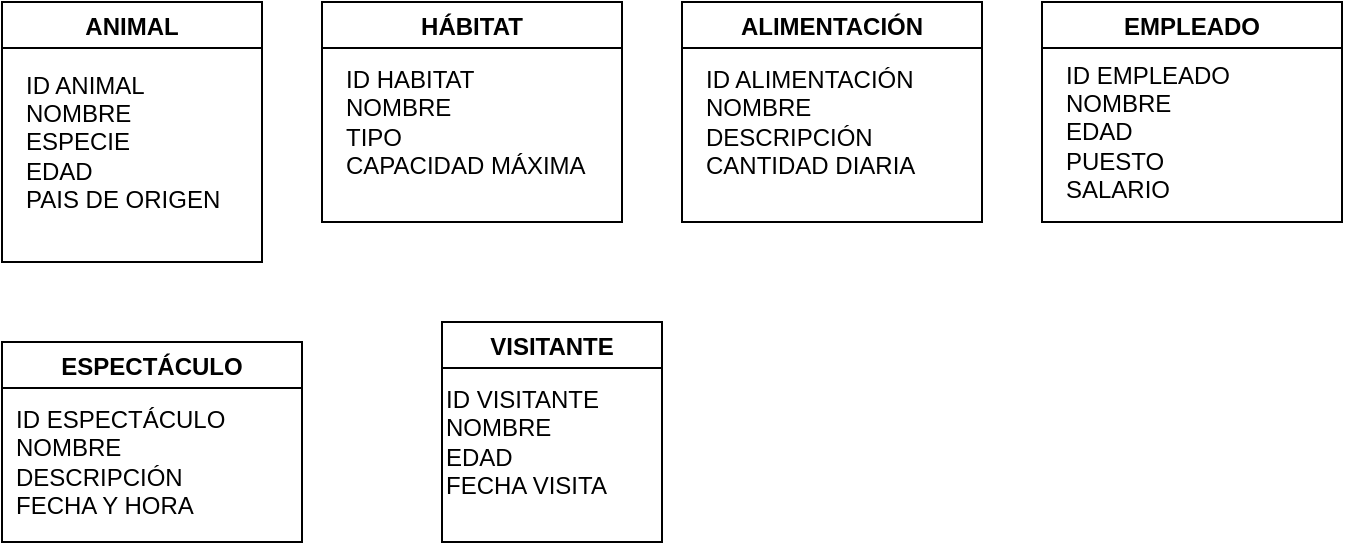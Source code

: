 <mxfile version="21.2.8" type="device">
  <diagram id="C5RBs43oDa-KdzZeNtuy" name="Page-1">
    <mxGraphModel dx="1548" dy="894" grid="1" gridSize="10" guides="1" tooltips="1" connect="1" arrows="1" fold="1" page="1" pageScale="1" pageWidth="827" pageHeight="1169" math="0" shadow="0">
      <root>
        <mxCell id="WIyWlLk6GJQsqaUBKTNV-0" />
        <mxCell id="WIyWlLk6GJQsqaUBKTNV-1" parent="WIyWlLk6GJQsqaUBKTNV-0" />
        <mxCell id="YxoIRfYuSTvwmyHmI72a-3" value="ANIMAL" style="swimlane;" parent="WIyWlLk6GJQsqaUBKTNV-1" vertex="1">
          <mxGeometry x="60" y="50" width="130" height="130" as="geometry">
            <mxRectangle x="60" y="50" width="70" height="23" as="alternateBounds" />
          </mxGeometry>
        </mxCell>
        <mxCell id="YxoIRfYuSTvwmyHmI72a-7" value="ID ANIMAL&lt;br&gt;NOMBRE&lt;br&gt;ESPECIE&lt;br&gt;EDAD&lt;br&gt;PAIS DE ORIGEN" style="text;html=1;align=left;verticalAlign=middle;resizable=0;points=[];autosize=1;strokeColor=none;fillColor=none;" parent="YxoIRfYuSTvwmyHmI72a-3" vertex="1">
          <mxGeometry x="10" y="30" width="110" height="80" as="geometry" />
        </mxCell>
        <mxCell id="YxoIRfYuSTvwmyHmI72a-8" value="HÁBITAT" style="swimlane;" parent="WIyWlLk6GJQsqaUBKTNV-1" vertex="1">
          <mxGeometry x="220" y="50" width="150" height="110" as="geometry">
            <mxRectangle x="200" y="50" width="80" height="23" as="alternateBounds" />
          </mxGeometry>
        </mxCell>
        <mxCell id="YxoIRfYuSTvwmyHmI72a-9" value="ID HABITAT&lt;br&gt;NOMBRE&lt;br&gt;TIPO&lt;br&gt;CAPACIDAD MÁXIMA" style="text;html=1;strokeColor=none;fillColor=none;align=left;verticalAlign=middle;whiteSpace=wrap;rounded=0;" parent="YxoIRfYuSTvwmyHmI72a-8" vertex="1">
          <mxGeometry x="10" y="20" width="130" height="80" as="geometry" />
        </mxCell>
        <mxCell id="YxoIRfYuSTvwmyHmI72a-10" value="ALIMENTACIÓN" style="swimlane;" parent="WIyWlLk6GJQsqaUBKTNV-1" vertex="1">
          <mxGeometry x="400" y="50" width="150" height="110" as="geometry">
            <mxRectangle x="400" y="50" width="120" height="23" as="alternateBounds" />
          </mxGeometry>
        </mxCell>
        <mxCell id="YxoIRfYuSTvwmyHmI72a-11" value="ID ALIMENTACIÓN&amp;nbsp;&lt;br&gt;NOMBRE&lt;br&gt;DESCRIPCIÓN&lt;br&gt;CANTIDAD DIARIA" style="text;html=1;align=left;verticalAlign=middle;resizable=0;points=[];autosize=1;strokeColor=none;fillColor=none;" parent="YxoIRfYuSTvwmyHmI72a-10" vertex="1">
          <mxGeometry x="10" y="30" width="120" height="60" as="geometry" />
        </mxCell>
        <mxCell id="YxoIRfYuSTvwmyHmI72a-12" value="EMPLEADO" style="swimlane;" parent="WIyWlLk6GJQsqaUBKTNV-1" vertex="1">
          <mxGeometry x="580" y="50" width="150" height="110" as="geometry">
            <mxRectangle x="640" y="50" width="100" height="23" as="alternateBounds" />
          </mxGeometry>
        </mxCell>
        <mxCell id="YxoIRfYuSTvwmyHmI72a-13" value="ID EMPLEADO&lt;br&gt;NOMBRE&lt;br&gt;EDAD&lt;br&gt;PUESTO&lt;br&gt;SALARIO" style="text;html=1;align=left;verticalAlign=middle;resizable=0;points=[];autosize=1;strokeColor=none;fillColor=none;" parent="YxoIRfYuSTvwmyHmI72a-12" vertex="1">
          <mxGeometry x="10" y="25" width="100" height="80" as="geometry" />
        </mxCell>
        <mxCell id="YxoIRfYuSTvwmyHmI72a-14" value="ESPECTÁCULO" style="swimlane;" parent="WIyWlLk6GJQsqaUBKTNV-1" vertex="1">
          <mxGeometry x="60" y="220" width="150" height="100" as="geometry">
            <mxRectangle x="170" y="250" width="120" height="23" as="alternateBounds" />
          </mxGeometry>
        </mxCell>
        <mxCell id="YxoIRfYuSTvwmyHmI72a-16" value="ID ESPECTÁCULO&lt;br&gt;NOMBRE&lt;br&gt;DESCRIPCIÓN&lt;br&gt;FECHA Y HORA" style="text;html=1;align=left;verticalAlign=middle;resizable=0;points=[];autosize=1;strokeColor=none;fillColor=none;" parent="YxoIRfYuSTvwmyHmI72a-14" vertex="1">
          <mxGeometry x="5" y="25" width="130" height="70" as="geometry" />
        </mxCell>
        <mxCell id="YxoIRfYuSTvwmyHmI72a-17" value="VISITANTE" style="swimlane;" parent="WIyWlLk6GJQsqaUBKTNV-1" vertex="1">
          <mxGeometry x="280" y="210" width="110" height="110" as="geometry" />
        </mxCell>
        <mxCell id="YxoIRfYuSTvwmyHmI72a-18" value="ID VISITANTE&lt;br&gt;NOMBRE&lt;br&gt;EDAD&lt;br&gt;FECHA VISITA" style="text;html=1;align=left;verticalAlign=middle;resizable=0;points=[];autosize=1;strokeColor=none;fillColor=none;" parent="YxoIRfYuSTvwmyHmI72a-17" vertex="1">
          <mxGeometry y="25" width="100" height="70" as="geometry" />
        </mxCell>
      </root>
    </mxGraphModel>
  </diagram>
</mxfile>
